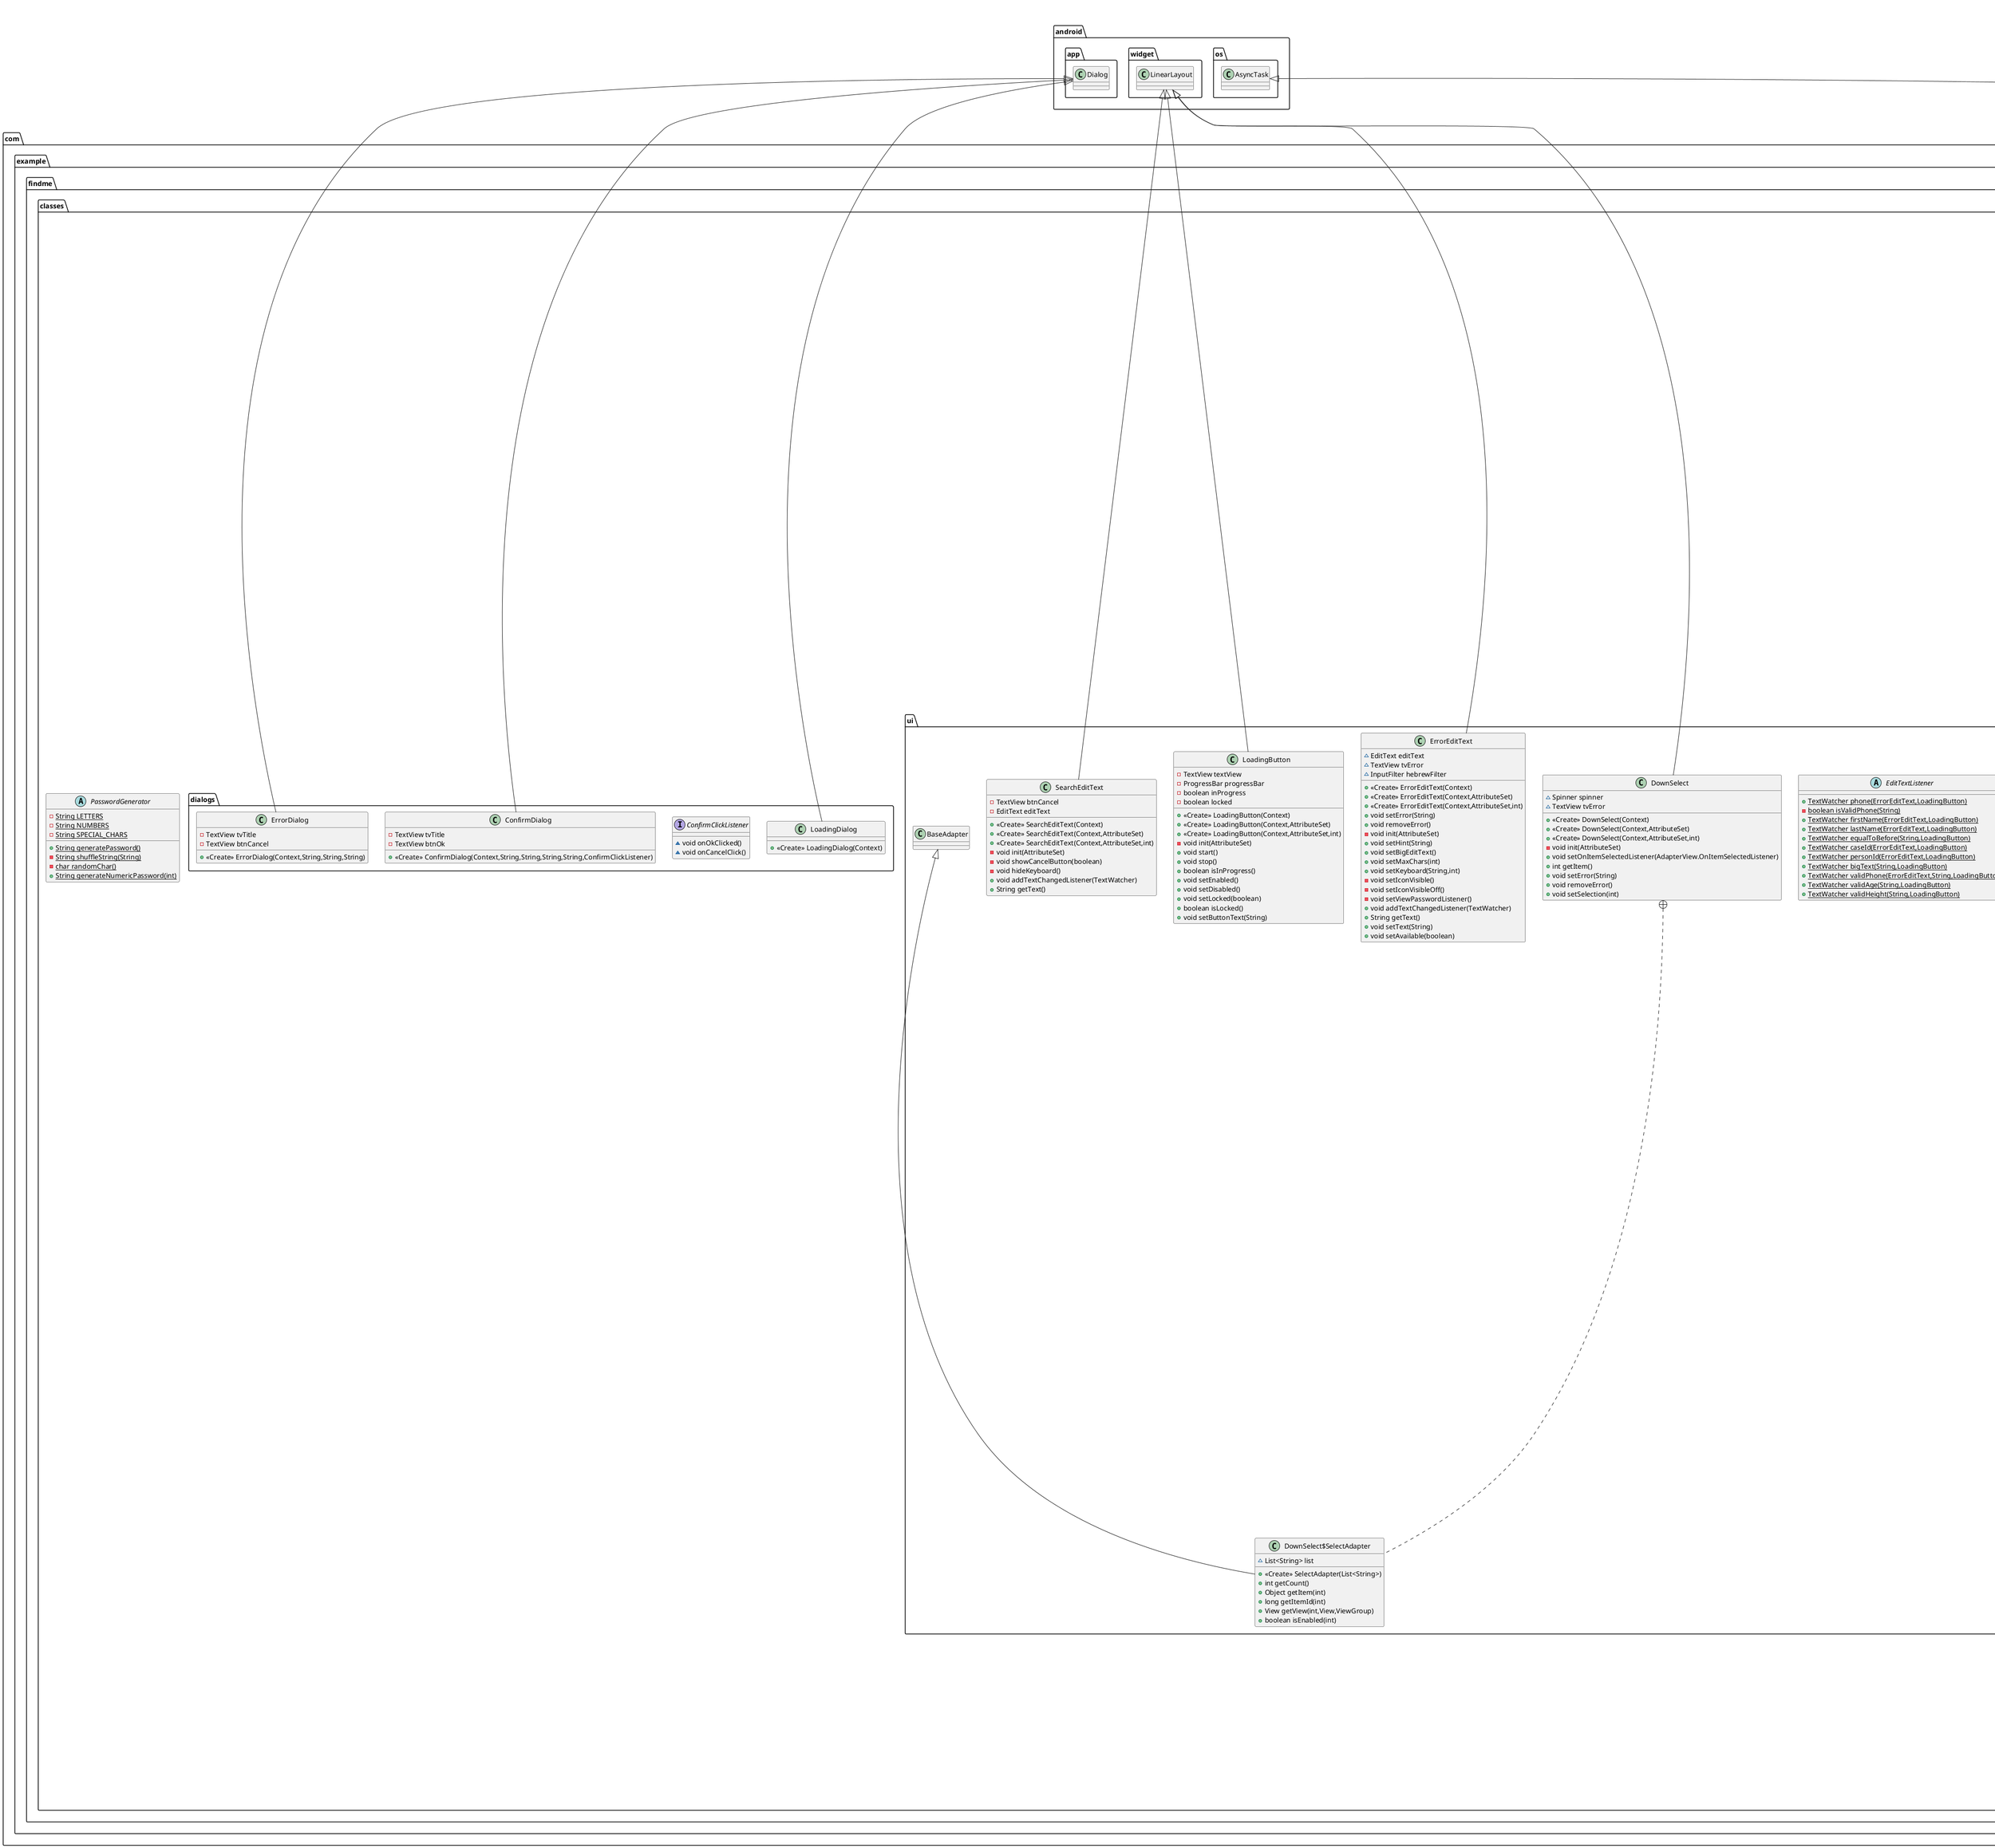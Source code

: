 @startuml
class com.example.findme.classes.users.UserAdapter {
- List<User> userList
- List<String> userListId
- Context context
- String filter
- UserAdapter.OnUserClickListener onUserClickListener
+ <<Create>> UserAdapter(List<User>,List<String>,Context,UsersFragment)
+ UserViewHolder onCreateViewHolder(ViewGroup,int)
+ void onBindViewHolder(UserViewHolder,int)
+ int getItemCount()
+ void setFilter(String)
}


class com.example.findme.classes.users.UserAdapter$UserViewHolder {
~ TextView tvUserName
~ ImageView ivUserImage
+ <<Create>> UserViewHolder(View)
}


interface com.example.findme.classes.users.UserAdapter$OnUserClickListener {
~ void onUserClick(User,String)
}

class com.example.findme.classes.dialogs.LoadingDialog {
+ <<Create>> LoadingDialog(Context)
}

class com.example.findme.home.users.createUser.CreateUserRoleFragment {
~ LoadingButton btnSave
~ DownSelect downSelect
~ View view
~ CreatingUserListener creatingUserListener
+ <<Create>> CreateUserRoleFragment(CreatingUserListener)
+ View onCreateView(LayoutInflater,ViewGroup,Bundle)
- AdapterView.OnItemSelectedListener getDropDownSelectedListener()
+ void failedToCreateUser()
}


class com.example.findme.home.users.createUser.CreateUserLastNameFragment {
~ View view
~ LoadingButton btnSave
~ ErrorEditText etLastName
~ CreatingUserListener creatingUserListener
+ <<Create>> CreateUserLastNameFragment(CreatingUserListener)
+ View onCreateView(LayoutInflater,ViewGroup,Bundle)
+ void onResume()
+ void failedToCreateUser()
}


class com.example.findme.login.VerificationActivity {
~ EditText code1
~ LoadingButton btnResetPassword
~ boolean code1Enabled
~ long secondsRemaining
~ String verificationCode
# void onCreate(Bundle)
- void resetPassword(String)
- void setEditTextListeners()
- TextWatcher setTextWatcher(EditText)
- void updateButton()
- View.OnKeyListener setOnKeyListener(EditText,EditText)
- void setScrollViewFit()
+ void finish()
}


class com.example.findme.home.cases.createCase.CreateCaseLastNameFragment {
~ View view
~ ErrorEditText etLastName
~ LoadingButton btnSave
~ CreatingCaseListener creatingCaseListener
+ <<Create>> CreateCaseLastNameFragment(CreatingCaseListener)
+ View onCreateView(LayoutInflater,ViewGroup,Bundle)
+ void onResume()
}


class com.example.findme.classes.cases.MediaAdapter {
- List<StorageReference> items
- Context context
- OnMediaClickListener onMediaClickListener
+ <<Create>> MediaAdapter(List<StorageReference>,Context)
+ MediaAdapter.MediaViewHolder onCreateViewHolder(ViewGroup,int)
+ void onBindViewHolder(MediaAdapter.MediaViewHolder,int)
+ int getItemCount()
}


class com.example.findme.classes.cases.MediaAdapter$MediaViewHolder {
~ TextView tvDescription
~ ImageView ivImage
+ <<Create>> MediaViewHolder(View)
}


interface com.example.findme.classes.cases.MediaAdapter$OnMediaClickListener {
~ void onMediaClick(Uri,boolean)
}

class com.example.findme.home.cases.aCase.CaseInquiriesActivity {
~ Case aCase
~ String caseId
~ FloatingActionButton btnAddInquiry
~ Dialog dialog
~ LoadingButton loadingButton
~ EditText etName
~ List<Inquiry> inquiryItems
~ InquiryAdapter adapter
~ RecyclerView recyclerView
~ boolean fullNameEnabled
~ String fullNameRegex
# void onCreate(Bundle)
- void enableAddInquiryButton()
- void uploadInquiry()
- void updateInquiryList()
+ void onCaseUpdated(Case,String)
+ void onInquiryClick(int)
- void deleteInquiry(Dialog,Inquiry,int)
+ void onCaseDeleted()
+ void finish()
}


class com.example.findme.classes.cases.CasesPagerAdapter {
~ Fragment[] fragments
~ String[] titles
+ <<Create>> CasesPagerAdapter(FragmentManager,Fragment[],String[])
+ Fragment getItem(int)
+ int getCount()
+ CharSequence getPageTitle(int)
}


class com.example.findme.home.cases.aCase.CaseUsersInCaseActivity {
~ Case aCase
~ String caseId
~ List<String> userListId
~ UsersInCaseAdapter adapter
~ SearchEditText etSearch
# void onCreate(Bundle)
+ void onCaseUpdated(Case,String)
+ boolean checkForNull()
+ void onUserClick(User,String,View)
+ void onCaseDeleted()
+ void finish()
}


class com.example.findme.home.cases.aCase.CaseMediaActivity {
~ Case aCase
~ FloatingActionButton btnAddMedia
~ String caseId
~ Dialog dialog
~ LoadingButton loadingButton
~ AppCompatButton btnUpload
~ EditText etDescription
~ List<StorageReference> mediaItems
~ MediaAdapter mediaAdapter
~ RecyclerView recyclerView
~ ActivityResultLauncher<Intent> mGetContent
# void onCreate(Bundle)
- void updateMediaList()
- void enableAddMediaButton()
- String getMediaType(String)
- void uploadMedia(Uri,String)
+ void onMediaClick(Uri,boolean)
- void deleteMedia(Dialog,Uri,boolean)
+ void onCaseUpdated(Case,String)
+ void onCaseDeleted()
+ void finish()
}


class com.example.findme.classes.cases.CaseUserAdapter {
- List<Case> casesList
- List<String> caseListId
- Context context
+ <<Create>> CaseUserAdapter(List<Case>,List<String>,Context)
+ CaseUserAdapter.CaseViewHolder onCreateViewHolder(ViewGroup,int)
+ void onBindViewHolder(CaseUserAdapter.CaseViewHolder,int)
+ int getItemCount()
}


class com.example.findme.classes.cases.CaseUserAdapter$CaseViewHolder {
~ TextView tvTitle
~ ImageView ivImage
+ <<Create>> CaseViewHolder(View)
}


abstract class com.example.findme.classes.ui.EditTextListener {
+ {static} TextWatcher phone(ErrorEditText,LoadingButton)
- {static} boolean isValidPhone(String)
+ {static} TextWatcher firstName(ErrorEditText,LoadingButton)
+ {static} TextWatcher lastName(ErrorEditText,LoadingButton)
+ {static} TextWatcher equalToBefore(String,LoadingButton)
+ {static} TextWatcher caseId(ErrorEditText,LoadingButton)
+ {static} TextWatcher personId(ErrorEditText,LoadingButton)
+ {static} TextWatcher bigText(String,LoadingButton)
+ {static} TextWatcher validPhone(ErrorEditText,String,LoadingButton)
+ {static} TextWatcher validAge(String,LoadingButton)
+ {static} TextWatcher validHeight(String,LoadingButton)
}

class com.example.findme.classes.ui.DownSelect {
~ Spinner spinner
~ TextView tvError
+ <<Create>> DownSelect(Context)
+ <<Create>> DownSelect(Context,AttributeSet)
+ <<Create>> DownSelect(Context,AttributeSet,int)
- void init(AttributeSet)
+ void setOnItemSelectedListener(AdapterView.OnItemSelectedListener)
+ int getItem()
+ void setError(String)
+ void removeError()
+ void setSelection(int)
}


class com.example.findme.classes.ui.DownSelect$SelectAdapter {
~ List<String> list
+ <<Create>> SelectAdapter(List<String>)
+ int getCount()
+ Object getItem(int)
+ long getItemId(int)
+ View getView(int,View,ViewGroup)
+ boolean isEnabled(int)
}


class com.example.findme.home.cases.createCase.CreateCasePersonIdFragment {
~ View view
~ ErrorEditText etPersonId
~ LoadingButton btnSave
~ CreatingCaseListener creatingCaseListener
+ <<Create>> CreateCasePersonIdFragment(CreatingCaseListener)
+ View onCreateView(LayoutInflater,ViewGroup,Bundle)
+ void onResume()
}


class com.example.findme.home.HomeFragment {
~ View view
~ List<Case> caseList
~ List<String> caseListId
~ CaseUserAdapter adapter
~ RecyclerView recyclerView
~ TextView tvUserName
~ ImageView ivUserImage
+ View onCreateView(LayoutInflater,ViewGroup,Bundle)
- void updateCaseList()
+ void updateUi()
+ void onResume()
}


class com.example.findme.classes.ui.ErrorEditText {
~ EditText editText
~ TextView tvError
~ InputFilter hebrewFilter
+ <<Create>> ErrorEditText(Context)
+ <<Create>> ErrorEditText(Context,AttributeSet)
+ <<Create>> ErrorEditText(Context,AttributeSet,int)
+ void setError(String)
+ void removeError()
- void init(AttributeSet)
+ void setHint(String)
+ void setBigEditText()
+ void setMaxChars(int)
+ void setKeyboard(String,int)
- void setIconVisible()
- void setIconVisibleOff()
- void setViewPasswordListener()
+ void addTextChangedListener(TextWatcher)
+ String getText()
+ void setText(String)
+ void setAvailable(boolean)
}


class com.example.findme.home.cases.aCase.MissingPersonActivity {
~ Case aCase
~ String caseId
~ ScrollView scrollView
# void onCreate(Bundle)
- void updateScrollView()
+ void onCaseUpdated(Case,String)
+ void onCaseDeleted()
+ void finish()
}


class com.example.findme.classes.cases.MissingPerson {
- String firstName
- String lastName
- String id
- String phoneNumber
- String address
- String age
- String height
- String eyeColor
- String hair
- String beard
- String upperClothing
- String lowerClothing
- String hat
- String shoes
- String glasses
- String bag
- String water
- String food
- String weapon
- String scars
- String tattoos
- String disabilities
- String limp
- String hearing
- String earringsPiercings
- String watch
- String jewelry
- String wallet
- String money
- String creditCard
- String RavKav
- String bankDetails
- String diseases
- String mentalHealth
- String medicationTherapy
- String survivalSkills
- String pastMissingCases
- String hobbies
- String drugsAlcohol
- String vehicle
- String languages
+ {static} Map<String,String[]> fields
+ <<Create>> MissingPerson()
+ <<Create>> MissingPerson(String,String,String)
+ String getFirstName()
+ void setFirstName(String)
+ String getLastName()
+ void setLastName(String)
+ String getId()
+ void setId(String)
+ String getPhoneNumber()
+ void setPhoneNumber(String)
+ String getAddress()
+ void setAddress(String)
+ String getAge()
+ void setAge(String)
+ String getHeight()
+ void setHeight(String)
+ String getEyeColor()
+ void setEyeColor(String)
+ String getHair()
+ void setHair(String)
+ String getBeard()
+ void setBeard(String)
+ String getUpperClothing()
+ void setUpperClothing(String)
+ String getLowerClothing()
+ void setLowerClothing(String)
+ String getHat()
+ void setHat(String)
+ String getShoes()
+ void setShoes(String)
+ String getGlasses()
+ void setGlasses(String)
+ String getBag()
+ void setBag(String)
+ String getWater()
+ void setWater(String)
+ String getFood()
+ void setFood(String)
+ String getWeapon()
+ void setWeapon(String)
+ String getScars()
+ void setScars(String)
+ String getTattoos()
+ void setTattoos(String)
+ String getDisabilities()
+ void setDisabilities(String)
+ String getLimp()
+ void setLimp(String)
+ String getHearing()
+ void setHearing(String)
+ String getEarringsPiercings()
+ void setEarringsPiercings(String)
+ String getWatch()
+ void setWatch(String)
+ String getJewelry()
+ void setJewelry(String)
+ String getWallet()
+ void setWallet(String)
+ String getMoney()
+ void setMoney(String)
+ String getCreditCard()
+ void setCreditCard(String)
+ String getRavKav()
+ void setRavKav(String)
+ String getBankDetails()
+ void setBankDetails(String)
+ String getDiseases()
+ void setDiseases(String)
+ String getMentalHealth()
+ void setMentalHealth(String)
+ String getMedicationTherapy()
+ void setMedicationTherapy(String)
+ String getSurvivalSkills()
+ void setSurvivalSkills(String)
+ String getPastMissingCases()
+ void setPastMissingCases(String)
+ String getHobbies()
+ void setHobbies(String)
+ String getDrugsAlcohol()
+ void setDrugsAlcohol(String)
+ String getVehicle()
+ void setVehicle(String)
+ String getLanguages()
+ void setLanguages(String)
}


class com.example.findme.home.cases.createCase.CreateCaseActivity {
- Fragment[] fragments
~ Fragment currentFragment
~ String caseId
# void onCreate(Bundle)
+ void onBackPressed()
+ void onBackPressed(boolean)
+ void onCaseCreationResult(Intent)
- void loadFragment(Fragment,boolean,boolean)
- void createCase()
- void addCaseToDatabase(Case)
}


interface com.example.findme.classes.dialogs.ConfirmClickListener {
~ void onOkClicked()
~ void onCancelClick()
}

class com.example.findme.home.cases.CasesFragment {
~ View view
~ Fragment[] fragments
~ String[] titles
~ FloatingActionButton btnCreateCase
+ View onCreateView(LayoutInflater,ViewGroup,Bundle)
+ void updateUi()
}


abstract class com.example.findme.classes.PasswordGenerator {
- {static} String LETTERS
- {static} String NUMBERS
- {static} String SPECIAL_CHARS
+ {static} String generatePassword()
- {static} String shuffleString(String)
- {static} char randomChar()
+ {static} String generateNumericPassword(int)
}


class com.example.findme.home.cases.createCase.CreateCaseFirstNameFragment {
~ View view
~ ErrorEditText etFirstName
~ LoadingButton btnSave
~ CreatingCaseListener creatingCaseListener
+ <<Create>> CreateCaseFirstNameFragment(CreatingCaseListener)
+ View onCreateView(LayoutInflater,ViewGroup,Bundle)
+ void onResume()
}


class com.example.findme.login.SendPhoneVerificationActivity {
~ ErrorEditText etPhone
~ LoadingButton btnSendsSms
# void onCreate(Bundle)
- void setScrollViewFit()
- TextWatcher textWatcherPhone()
- boolean isValidPhone(String)
+ void finish()
}


class com.example.findme.classes.api.SendSms {
- String phoneNumber
- String body
+ <<Create>> SendSms(String,String)
# Void doInBackground(Void)
# void onPostExecute(Void)
}


class com.example.findme.classes.api.Database {
+ {static} User user
+ {static} String userId
+ {static} void login(Context,String,String,LoginListener)
+ {static} void login(Context,String,LoginListener)
- {static} void handleLoginSuccess(Context,User,String,LoginListener)
- {static} void handleLoginFailure(Exception,LoginListener)
- {static} String[] getErrorText(Exception)
- {static} void saveCurrentUser(Context,String)
- {static} void clearCurrentUser(Context)
+ {static} void logout(Context)
+ {static} void createUser(User,CreateUserListener)
+ {static} ListenerRegistration listenForUserUpdates(UserUpdateListener)
+ {static} void listenForCollectionUpdates(String,CollectionUpdateListener)
+ {static} void updateUser(String,String,UpdateUserListener)
+ {static} void isPhoneExist(String,IsPhoneExistListener)
+ {static} String roleToString(Context,int)
+ {static} void createCase(Case,CreateCaseListener)
+ {static} void isCaseExist(String,IsCaseExistListener)
+ {static} ListenerRegistration listenForCaseUpdates(CaseUpdateListener,String)
+ {static} void updateCase(String,String,String,UpdateCaseListener)
+ {static} boolean isNetworkConnected(Context)
}


interface com.example.findme.classes.api.Database$LoginListener {
~ void onLoginSuccess()
~ void onFirstLogin(String)
~ void onUserLocked()
~ void onUserNotFound()
~ void onLoginFailure(String,String,String)
}

interface com.example.findme.classes.api.Database$CreateUserListener {
~ void onCreateUserSuccess()
~ void onCreateUserFailure(String)
}

interface com.example.findme.classes.api.Database$UserUpdateListener {
~ void onUserUpdated()
~ void onUserDeleted()
}

interface com.example.findme.classes.api.Database$CollectionUpdateListener {
~ void onCollectionUpdated()
}

interface com.example.findme.classes.api.Database$UpdateUserListener {
~ void onUpdateUserSuccess()
~ void onUpdateUserFailure()
}

interface com.example.findme.classes.api.Database$IsPhoneExistListener {
~ void onPhoneExist()
~ void onPhoneNotExist()
~ void onFailure(String,String,String)
}

interface com.example.findme.classes.api.Database$CreateCaseListener {
~ void onCreateCaseSuccess()
~ void onCreateCaseFailure(String)
}

interface com.example.findme.classes.api.Database$IsCaseExistListener {
~ void onCaseExist()
~ void onCaseNotExist()
~ void onFailure(String,String,String)
}

interface com.example.findme.classes.api.Database$CaseUpdateListener {
~ void onCaseUpdated(Case,String)
~ void onCaseDeleted()
}

interface com.example.findme.classes.api.Database$UpdateCaseListener {
~ void onUpdateCaseSuccess()
~ void onUpdateCaseFailure()
}

class com.example.findme.home.settings.SettingsFragment {
~ View view
~ ErrorDialog errorDialog
~ Button btnEditProfilePic
~ FrameLayout btnLogout
~ TextView tvFirstName
~ ImageView ivUserImage
- {static} int PICK_IMAGE_REQUEST
- {static} int CAMERA_REQUEST
+ View onCreateView(LayoutInflater,ViewGroup,Bundle)
- void findViews()
+ void updateUi()
- void openImageDialog()
- Uri getImageUriFromBitmap(Bitmap)
+ void onActivityResult(int,int,Intent)
- void handleLogout()
}


class com.example.findme.classes.dialogs.ConfirmDialog {
- TextView tvTitle
- TextView btnOk
+ <<Create>> ConfirmDialog(Context,String,String,String,String,ConfirmClickListener)
}


class com.example.findme.home.cases.aCase.CaseMapsActivity {
~ Case aCase
~ FloatingActionButton btnAddMap
~ String caseId
~ Dialog dialog
~ LoadingButton loadingButton
~ AppCompatButton btnUpload
~ EditText etDescription
~ List<StorageReference> mapItems
~ MapAdapter mapAdapter
~ RecyclerView recyclerView
~ EditText etMapsLink
~ Uri mapUri
~ String mapLinkRegex
~ ActivityResultLauncher<Intent> mGetContent
# void onCreate(Bundle)
- void updateMapList()
- void enableAddMapButton()
- void uploadMap()
+ void onMapClick(Uri,boolean)
- void deleteMap(Dialog,Uri)
+ void onCaseUpdated(Case,String)
+ void onCaseDeleted()
+ void finish()
}


class com.example.findme.home.cases.aCase.CaseActivity {
~ Case aCase
~ String caseId
~ TextView tvCaseId
~ ImageView ivCaseImage
~ Switch switchUserInCase
- {static} int PICK_IMAGE_REQUEST
- boolean isVisible
# void onCreate(Bundle)
- void findViews()
- void enableButtons()
- void updateUi()
- void startEditCase(String,String,String,String)
- void openImageDialog()
+ void onActivityResult(int,int,Intent)
+ void onCaseUpdated(Case,String)
- void updateUsersInCase()
+ void onCaseDeleted()
+ void finish()
# void onResume()
# void onPause()
+ void onUserUpdated()
+ void setCloseCaseVisibility(boolean)
+ void onUserDeleted()
}


class com.example.findme.login.FirstLoginActivity {
~ ErrorEditText etNewPassword
~ LoadingButton btnSave
~ boolean newPasswordEnabled
~ String passwordRegex
# void onCreate(Bundle)
- void setEditTextListeners()
- void setScrollViewFit()
}


class com.example.findme.classes.cases.InquiryAdapter {
- List<Inquiry> items
- Context context
- InquiryAdapter.OnInquiryClickListener onInquiryClickListener
+ <<Create>> InquiryAdapter(List<Inquiry>,Context)
+ InquiryViewHolder onCreateViewHolder(ViewGroup,int)
+ void onBindViewHolder(InquiryViewHolder,int)
+ int getItemCount()
}


class com.example.findme.classes.cases.InquiryAdapter$InquiryViewHolder {
~ TextView tvTitle
+ <<Create>> InquiryViewHolder(View)
}


interface com.example.findme.classes.cases.InquiryAdapter$OnInquiryClickListener {
~ void onInquiryClick(int)
}

class com.example.findme.home.users.createUser.CreateUserActivity {
~ Fragment[] fragments
~ Fragment currentFragment
~ String phone
~ int role
# void onCreate(Bundle)
+ void onBackPressed()
+ void onBackPressed(boolean)
+ void onUserCreationResult(Intent)
- void loadFragment(Fragment,boolean,boolean)
- void createUser()
- void addUserToDatabase(User)
}


class com.example.findme.home.cases.ActiveCasesFragment {
~ View view
~ List<Case> caseList
~ List<String> caseListId
~ CaseAdapter adapter
~ SearchEditText etSearch
+ View onCreateView(LayoutInflater,ViewGroup,Bundle)
- void updateCaseList()
+ void onCollectionUpdated()
}


class com.example.findme.classes.cases.MapAdapter {
- List<StorageReference> items
- Context context
- MapAdapter.OnMapClickListener onMapClickListener
+ <<Create>> MapAdapter(List<StorageReference>,Context)
+ MapViewHolder onCreateViewHolder(ViewGroup,int)
+ void onBindViewHolder(MapViewHolder,int)
+ int getItemCount()
}


class com.example.findme.classes.cases.MapAdapter$MapViewHolder {
~ TextView tvDescription
~ ImageView ivImage
+ <<Create>> MapViewHolder(View)
}


interface com.example.findme.classes.cases.MapAdapter$OnMapClickListener {
~ void onMapClick(Uri,boolean)
}

class com.example.findme.home.cases.HistoricalCasesFragment {
~ View view
~ List<Case> caseList
~ List<String> caseListId
~ CaseAdapter adapter
~ SearchEditText etSearch
+ View onCreateView(LayoutInflater,ViewGroup,Bundle)
- void updateCaseList()
+ void onCollectionUpdated()
}


interface com.example.findme.home.users.createUser.CreatingUserListener {
~ void onUserCreationResult(Intent)
~ void onBackPressed(boolean)
}

class com.example.findme.login.LoginActivity {
~ ErrorEditText etPhone
~ LoadingButton btnLogin
~ LoadingDialog loadingDialog
# void onCreate(Bundle)
- void setScrollViewFit()
- void login()
- void resetFields()
- boolean checkFields(String,String)
- void connectUser(String,String)
- void connectUser(String)
- TextWatcher textWatcherPhone()
- TextWatcher textWatcherPassword()
- boolean isValidPhone(String)
- boolean isValidPassword(String)
}


class com.example.findme.classes.ui.LoadingButton {
- TextView textView
- ProgressBar progressBar
- boolean inProgress
- boolean locked
+ <<Create>> LoadingButton(Context)
+ <<Create>> LoadingButton(Context,AttributeSet)
+ <<Create>> LoadingButton(Context,AttributeSet,int)
- void init(AttributeSet)
+ void start()
+ void stop()
+ boolean isInProgress()
+ void setEnabled()
+ void setDisabled()
+ void setLocked(boolean)
+ boolean isLocked()
+ void setButtonText(String)
}


class com.example.findme.classes.cases.CaseAdapter {
- List<Case> casesList
- List<String> caseListId
- Context context
- String filter
+ <<Create>> CaseAdapter(List<Case>,List<String>,Context)
+ CaseViewHolder onCreateViewHolder(ViewGroup,int)
+ void onBindViewHolder(CaseViewHolder,int)
+ int getItemCount()
+ void setFilter(String)
}


class com.example.findme.classes.cases.CaseAdapter$CaseViewHolder {
~ TextView tvTitle
~ ImageView ivImage
+ <<Create>> CaseViewHolder(View)
}


class com.example.findme.home.users.UsersFragment {
~ View view
~ List<User> userList
~ List<String> userListId
~ UserAdapter adapter
~ FloatingActionButton btnCreateUser
~ SearchEditText etSearch
+ View onCreateView(LayoutInflater,ViewGroup,Bundle)
- void updateUserList()
+ void onCollectionUpdated()
+ void onUserClick(User,String)
}


class com.example.findme.home.settings.editUser.EditUserPasswordActivity {
~ ErrorEditText etCurrentPassword
~ LoadingButton btnSave
~ boolean currentPasswordEnabled
~ String passwordRegex
# void onCreate(Bundle)
- void updateUser(String)
- void setEditTextListeners()
+ void finish()
}


class com.example.findme.home.users.createUser.CreateUserPhoneFragment {
~ View view
~ ErrorEditText etPhone
~ LoadingButton btnSave
~ CreatingUserListener creatingUserListener
+ <<Create>> CreateUserPhoneFragment(CreatingUserListener)
+ View onCreateView(LayoutInflater,ViewGroup,Bundle)
}


class com.example.findme.classes.users.User {
- String phone
- String password
- String firstName
- String lastName
- Integer role
- Integer loginAttempts
- boolean firstLogin
+ <<Create>> User()
+ <<Create>> User(String,String,String,String,int)
+ String getPhone()
+ String getPassword()
+ String getFirstName()
+ String getLastName()
+ int getRole()
+ Integer getLoginAttempts()
+ boolean isFirstLogin()
}


class com.example.findme.home.cases.createCase.CreateCaseIdFragment {
~ View view
~ ErrorEditText etCase
~ LoadingButton btnSave
~ CreatingCaseListener creatingCaseListener
+ <<Create>> CreateCaseIdFragment(CreatingCaseListener)
+ View onCreateView(LayoutInflater,ViewGroup,Bundle)
}


class com.example.findme.home.users.createUser.CreateUserFirstNameFragment {
~ View view
~ LoadingButton btnSave
~ ErrorEditText etFirstName
~ CreatingUserListener creatingUserListener
+ <<Create>> CreateUserFirstNameFragment(CreatingUserListener)
+ View onCreateView(LayoutInflater,ViewGroup,Bundle)
+ void onResume()
}


class com.example.findme.classes.cases.Inquiry {
- String investigatedName
- String userId
- String inquirySummary
- long uploadTime
+ <<Create>> Inquiry()
+ <<Create>> Inquiry(String,String,String,long)
+ String getInvestigatedName()
+ String getUserId()
+ String getInquirySummary()
+ long getUploadTime()
}


class com.example.findme.home.settings.editUser.EditUserActivity {
~ ErrorEditText editText
~ LoadingButton btnSave
~ Map<String,String> TRANSFORM_HEBREW
~ Map<String,String> TRANSFORM_KEYBOARD
# void onCreate(Bundle)
- void updateUser(String,String)
+ void finish()
}


class com.example.findme.home.cases.createCase.CreateCaseTranscriptFragment {
~ View view
~ ErrorEditText etTranscript
~ LoadingButton btnSave
~ CreatingCaseListener creatingCaseListener
+ <<Create>> CreateCaseTranscriptFragment(CreatingCaseListener)
+ View onCreateView(LayoutInflater,ViewGroup,Bundle)
+ void failedToCreateUser()
}


class com.example.findme.classes.ui.SearchEditText {
- TextView btnCancel
- EditText editText
+ <<Create>> SearchEditText(Context)
+ <<Create>> SearchEditText(Context,AttributeSet)
+ <<Create>> SearchEditText(Context,AttributeSet,int)
- void init(AttributeSet)
- void showCancelButton(boolean)
- void hideKeyboard()
+ void addTextChangedListener(TextWatcher)
+ String getText()
}


class com.example.findme.home.MainActivity {
~ BottomNavigationView bottomNavigationView
~ FrameLayout frameLayout
~ int currentFragmentId
~ ListenerRegistration userUpdateListenerRegistration
# void onCreate(Bundle)
- void loadFragment(Fragment)
+ void onUserUpdated()
- void resetBottomMenu()
+ void onUserDeleted()
# void onStop()
# void onStart()
}


class com.example.findme.classes.dialogs.ErrorDialog {
- TextView tvTitle
- TextView btnCancel
+ <<Create>> ErrorDialog(Context,String,String,String)
}


class com.example.findme.home.cases.aCase.EditCaseActivity {
~ Case aCase
~ String caseId
~ ErrorEditText editText
~ LoadingButton btnSave
~ String fieldName
~ ListenerRegistration caseListenerRegistration
# void onCreate(Bundle)
- void setKeyboard()
- void checkCaseId(String)
- void update(String)
- void setEditable(boolean)
+ void onCaseUpdated(Case,String)
+ void onCaseDeleted()
+ void finish()
# void onStart()
# void onStop()
}


class com.example.findme.classes.cases.Case {
- String caseId
- boolean active
- String transcript
- MissingPerson missingPerson
- List<Inquiry> inquiries
- List<String> usersInCase
+ <<Create>> Case()
+ <<Create>> Case(String,String,MissingPerson)
+ String getCaseId()
+ void setCaseId(String)
+ boolean isActive()
+ String getTranscript()
+ MissingPerson getMissingPerson()
+ List<Inquiry> getInquiries()
+ void setInquiries(List<Inquiry>)
+ List<String> getUsersInCase()
+ void removeUserFromCase(String)
+ boolean isUserInCase(String)
}


interface com.example.findme.home.cases.createCase.CreatingCaseListener {
~ void onCaseCreationResult(Intent)
~ void onBackPressed(boolean)
}

class com.example.findme.classes.cases.UsersInCaseAdapter {
- List<String> userListId
- Context context
- String filter
- OnUsersInCaseClickListener onUsersInCaseClickListener
+ <<Create>> UsersInCaseAdapter(List<String>,Context)
+ UserViewHolder onCreateViewHolder(ViewGroup,int)
+ void onBindViewHolder(UserViewHolder,int)
+ int getItemCount()
+ void setFilter(String)
}


class com.example.findme.classes.cases.UsersInCaseAdapter$UserViewHolder {
~ TextView tvUserName
~ ImageView ivUserImage
+ <<Create>> UserViewHolder(View)
}


interface com.example.findme.classes.cases.UsersInCaseAdapter$OnUsersInCaseClickListener {
~ void onUserClick(User,String,View)
}



com.example.findme.classes.users.Adapter <|-- com.example.findme.classes.users.UserAdapter
com.example.findme.classes.users.UserAdapter +.. com.example.findme.classes.users.UserAdapter$UserViewHolder
com.example.findme.classes.users.ViewHolder <|-- com.example.findme.classes.users.UserAdapter$UserViewHolder
com.example.findme.classes.users.UserAdapter +.. com.example.findme.classes.users.UserAdapter$OnUserClickListener
android.app.Dialog <|-- com.example.findme.classes.dialogs.LoadingDialog
androidx.fragment.app.Fragment <|-- com.example.findme.home.users.createUser.CreateUserRoleFragment
androidx.fragment.app.Fragment <|-- com.example.findme.home.users.createUser.CreateUserLastNameFragment
androidx.appcompat.app.AppCompatActivity <|-- com.example.findme.login.VerificationActivity
androidx.fragment.app.Fragment <|-- com.example.findme.home.cases.createCase.CreateCaseLastNameFragment
com.example.findme.classes.cases.Adapter <|-- com.example.findme.classes.cases.MediaAdapter
com.example.findme.classes.cases.MediaAdapter +.. com.example.findme.classes.cases.MediaAdapter$MediaViewHolder
com.example.findme.classes.cases.ViewHolder <|-- com.example.findme.classes.cases.MediaAdapter$MediaViewHolder
com.example.findme.classes.cases.MediaAdapter +.. com.example.findme.classes.cases.MediaAdapter$OnMediaClickListener
com.example.findme.home.cases.aCase.CaseUpdateListener <|.. com.example.findme.home.cases.aCase.CaseInquiriesActivity
com.example.findme.home.cases.aCase.OnInquiryClickListener <|.. com.example.findme.home.cases.aCase.CaseInquiriesActivity
androidx.appcompat.app.AppCompatActivity <|-- com.example.findme.home.cases.aCase.CaseInquiriesActivity
androidx.fragment.app.FragmentPagerAdapter <|-- com.example.findme.classes.cases.CasesPagerAdapter
com.example.findme.home.cases.aCase.CaseUpdateListener <|.. com.example.findme.home.cases.aCase.CaseUsersInCaseActivity
com.example.findme.home.cases.aCase.OnUsersInCaseClickListener <|.. com.example.findme.home.cases.aCase.CaseUsersInCaseActivity
androidx.appcompat.app.AppCompatActivity <|-- com.example.findme.home.cases.aCase.CaseUsersInCaseActivity
com.example.findme.home.cases.aCase.OnMediaClickListener <|.. com.example.findme.home.cases.aCase.CaseMediaActivity
com.example.findme.home.cases.aCase.CaseUpdateListener <|.. com.example.findme.home.cases.aCase.CaseMediaActivity
androidx.appcompat.app.AppCompatActivity <|-- com.example.findme.home.cases.aCase.CaseMediaActivity
com.example.findme.classes.cases.Adapter <|-- com.example.findme.classes.cases.CaseUserAdapter
com.example.findme.classes.cases.CaseUserAdapter +.. com.example.findme.classes.cases.CaseUserAdapter$CaseViewHolder
com.example.findme.classes.cases.ViewHolder <|-- com.example.findme.classes.cases.CaseUserAdapter$CaseViewHolder
android.widget.LinearLayout <|-- com.example.findme.classes.ui.DownSelect
com.example.findme.classes.ui.DownSelect +.. com.example.findme.classes.ui.DownSelect$SelectAdapter
com.example.findme.classes.ui.BaseAdapter <|-- com.example.findme.classes.ui.DownSelect$SelectAdapter
androidx.fragment.app.Fragment <|-- com.example.findme.home.cases.createCase.CreateCasePersonIdFragment
androidx.fragment.app.Fragment <|-- com.example.findme.home.HomeFragment
android.widget.LinearLayout <|-- com.example.findme.classes.ui.ErrorEditText
com.example.findme.home.cases.aCase.CaseUpdateListener <|.. com.example.findme.home.cases.aCase.MissingPersonActivity
androidx.appcompat.app.AppCompatActivity <|-- com.example.findme.home.cases.aCase.MissingPersonActivity
java.io.Serializable <|.. com.example.findme.classes.cases.MissingPerson
com.example.findme.home.cases.createCase.CreatingCaseListener <|.. com.example.findme.home.cases.createCase.CreateCaseActivity
androidx.appcompat.app.AppCompatActivity <|-- com.example.findme.home.cases.createCase.CreateCaseActivity
androidx.fragment.app.Fragment <|-- com.example.findme.home.cases.CasesFragment
androidx.fragment.app.Fragment <|-- com.example.findme.home.cases.createCase.CreateCaseFirstNameFragment
androidx.appcompat.app.AppCompatActivity <|-- com.example.findme.login.SendPhoneVerificationActivity
android.os.AsyncTask <|-- com.example.findme.classes.api.SendSms
com.example.findme.classes.api.Database +.. com.example.findme.classes.api.Database$LoginListener
com.example.findme.classes.api.Database +.. com.example.findme.classes.api.Database$CreateUserListener
com.example.findme.classes.api.Database +.. com.example.findme.classes.api.Database$UserUpdateListener
com.example.findme.classes.api.Database +.. com.example.findme.classes.api.Database$CollectionUpdateListener
com.example.findme.classes.api.Database +.. com.example.findme.classes.api.Database$UpdateUserListener
com.example.findme.classes.api.Database +.. com.example.findme.classes.api.Database$IsPhoneExistListener
com.example.findme.classes.api.Database +.. com.example.findme.classes.api.Database$CreateCaseListener
com.example.findme.classes.api.Database +.. com.example.findme.classes.api.Database$IsCaseExistListener
com.example.findme.classes.api.Database +.. com.example.findme.classes.api.Database$CaseUpdateListener
com.example.findme.classes.api.Database +.. com.example.findme.classes.api.Database$UpdateCaseListener
androidx.fragment.app.Fragment <|-- com.example.findme.home.settings.SettingsFragment
android.app.Dialog <|-- com.example.findme.classes.dialogs.ConfirmDialog
com.example.findme.home.cases.aCase.OnMapClickListener <|.. com.example.findme.home.cases.aCase.CaseMapsActivity
com.example.findme.home.cases.aCase.CaseUpdateListener <|.. com.example.findme.home.cases.aCase.CaseMapsActivity
androidx.appcompat.app.AppCompatActivity <|-- com.example.findme.home.cases.aCase.CaseMapsActivity
com.example.findme.home.cases.aCase.CaseUpdateListener <|.. com.example.findme.home.cases.aCase.CaseActivity
com.example.findme.home.cases.aCase.UserUpdateListener <|.. com.example.findme.home.cases.aCase.CaseActivity
androidx.appcompat.app.AppCompatActivity <|-- com.example.findme.home.cases.aCase.CaseActivity
androidx.appcompat.app.AppCompatActivity <|-- com.example.findme.login.FirstLoginActivity
com.example.findme.classes.cases.Adapter <|-- com.example.findme.classes.cases.InquiryAdapter
com.example.findme.classes.cases.InquiryAdapter +.. com.example.findme.classes.cases.InquiryAdapter$InquiryViewHolder
com.example.findme.classes.cases.ViewHolder <|-- com.example.findme.classes.cases.InquiryAdapter$InquiryViewHolder
com.example.findme.classes.cases.InquiryAdapter +.. com.example.findme.classes.cases.InquiryAdapter$OnInquiryClickListener
com.example.findme.home.users.createUser.CreatingUserListener <|.. com.example.findme.home.users.createUser.CreateUserActivity
androidx.appcompat.app.AppCompatActivity <|-- com.example.findme.home.users.createUser.CreateUserActivity
com.example.findme.home.cases.CollectionUpdateListener <|.. com.example.findme.home.cases.ActiveCasesFragment
androidx.fragment.app.Fragment <|-- com.example.findme.home.cases.ActiveCasesFragment
com.example.findme.classes.cases.Adapter <|-- com.example.findme.classes.cases.MapAdapter
com.example.findme.classes.cases.MapAdapter +.. com.example.findme.classes.cases.MapAdapter$MapViewHolder
com.example.findme.classes.cases.ViewHolder <|-- com.example.findme.classes.cases.MapAdapter$MapViewHolder
com.example.findme.classes.cases.MapAdapter +.. com.example.findme.classes.cases.MapAdapter$OnMapClickListener
com.example.findme.home.cases.CollectionUpdateListener <|.. com.example.findme.home.cases.HistoricalCasesFragment
androidx.fragment.app.Fragment <|-- com.example.findme.home.cases.HistoricalCasesFragment
androidx.appcompat.app.AppCompatActivity <|-- com.example.findme.login.LoginActivity
android.widget.LinearLayout <|-- com.example.findme.classes.ui.LoadingButton
com.example.findme.classes.cases.Adapter <|-- com.example.findme.classes.cases.CaseAdapter
com.example.findme.classes.cases.CaseAdapter +.. com.example.findme.classes.cases.CaseAdapter$CaseViewHolder
com.example.findme.classes.cases.ViewHolder <|-- com.example.findme.classes.cases.CaseAdapter$CaseViewHolder
com.example.findme.home.users.CollectionUpdateListener <|.. com.example.findme.home.users.UsersFragment
com.example.findme.home.users.OnUserClickListener <|.. com.example.findme.home.users.UsersFragment
androidx.fragment.app.Fragment <|-- com.example.findme.home.users.UsersFragment
androidx.appcompat.app.AppCompatActivity <|-- com.example.findme.home.settings.editUser.EditUserPasswordActivity
androidx.fragment.app.Fragment <|-- com.example.findme.home.users.createUser.CreateUserPhoneFragment
java.io.Serializable <|.. com.example.findme.classes.users.User
androidx.fragment.app.Fragment <|-- com.example.findme.home.cases.createCase.CreateCaseIdFragment
androidx.fragment.app.Fragment <|-- com.example.findme.home.users.createUser.CreateUserFirstNameFragment
java.io.Serializable <|.. com.example.findme.classes.cases.Inquiry
androidx.appcompat.app.AppCompatActivity <|-- com.example.findme.home.settings.editUser.EditUserActivity
androidx.fragment.app.Fragment <|-- com.example.findme.home.cases.createCase.CreateCaseTranscriptFragment
android.widget.LinearLayout <|-- com.example.findme.classes.ui.SearchEditText
com.example.findme.home.UserUpdateListener <|.. com.example.findme.home.MainActivity
androidx.appcompat.app.AppCompatActivity <|-- com.example.findme.home.MainActivity
android.app.Dialog <|-- com.example.findme.classes.dialogs.ErrorDialog
com.example.findme.home.cases.aCase.CaseUpdateListener <|.. com.example.findme.home.cases.aCase.EditCaseActivity
androidx.appcompat.app.AppCompatActivity <|-- com.example.findme.home.cases.aCase.EditCaseActivity
java.io.Serializable <|.. com.example.findme.classes.cases.Case
com.example.findme.classes.cases.Adapter <|-- com.example.findme.classes.cases.UsersInCaseAdapter
com.example.findme.classes.cases.UsersInCaseAdapter +.. com.example.findme.classes.cases.UsersInCaseAdapter$UserViewHolder
com.example.findme.classes.cases.ViewHolder <|-- com.example.findme.classes.cases.UsersInCaseAdapter$UserViewHolder
com.example.findme.classes.cases.UsersInCaseAdapter +.. com.example.findme.classes.cases.UsersInCaseAdapter$OnUsersInCaseClickListener
@enduml